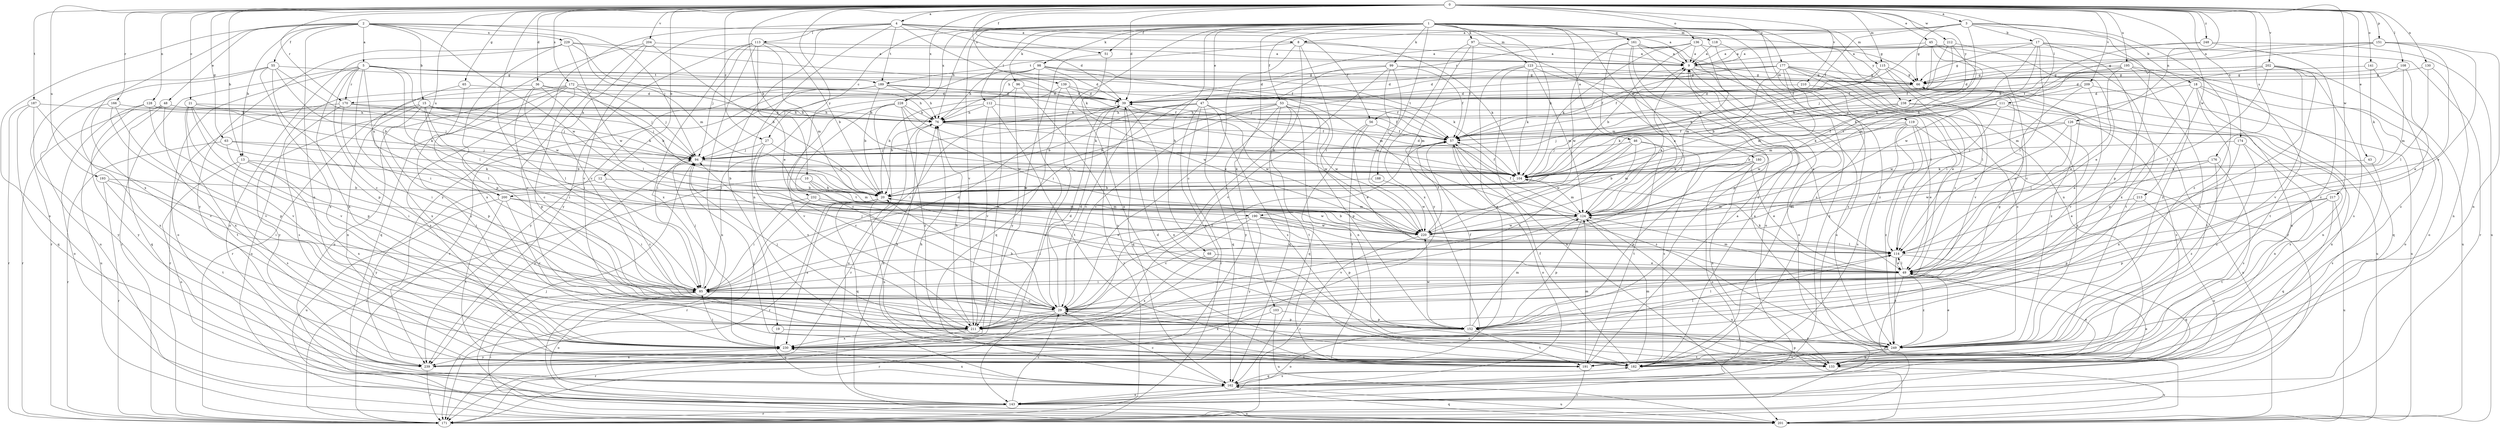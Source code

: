 strict digraph  {
0;
1;
2;
3;
4;
5;
8;
9;
10;
12;
13;
15;
17;
18;
19;
20;
21;
27;
29;
36;
39;
43;
45;
46;
47;
48;
49;
51;
53;
55;
56;
57;
63;
65;
66;
68;
76;
85;
94;
96;
97;
98;
99;
103;
104;
108;
111;
112;
113;
114;
115;
118;
119;
123;
124;
126;
128;
130;
133;
136;
139;
141;
143;
151;
152;
161;
162;
166;
170;
171;
172;
174;
176;
177;
180;
182;
187;
188;
189;
190;
191;
193;
195;
200;
201;
202;
204;
209;
210;
211;
212;
213;
217;
220;
228;
229;
230;
232;
238;
239;
248;
249;
0 -> 3  [label=a];
0 -> 4  [label=a];
0 -> 10  [label=b];
0 -> 12  [label=b];
0 -> 13  [label=b];
0 -> 21  [label=c];
0 -> 27  [label=c];
0 -> 36  [label=d];
0 -> 39  [label=d];
0 -> 43  [label=e];
0 -> 45  [label=e];
0 -> 51  [label=f];
0 -> 63  [label=g];
0 -> 65  [label=g];
0 -> 85  [label=i];
0 -> 108  [label=l];
0 -> 111  [label=l];
0 -> 115  [label=m];
0 -> 126  [label=n];
0 -> 128  [label=n];
0 -> 130  [label=n];
0 -> 136  [label=o];
0 -> 139  [label=o];
0 -> 141  [label=o];
0 -> 151  [label=p];
0 -> 166  [label=r];
0 -> 170  [label=r];
0 -> 172  [label=s];
0 -> 174  [label=s];
0 -> 176  [label=s];
0 -> 177  [label=s];
0 -> 187  [label=t];
0 -> 193  [label=u];
0 -> 195  [label=u];
0 -> 200  [label=u];
0 -> 202  [label=v];
0 -> 204  [label=v];
0 -> 209  [label=v];
0 -> 210  [label=v];
0 -> 212  [label=w];
0 -> 213  [label=w];
0 -> 217  [label=w];
0 -> 228  [label=x];
0 -> 232  [label=y];
0 -> 238  [label=y];
0 -> 248  [label=z];
1 -> 27  [label=c];
1 -> 29  [label=c];
1 -> 46  [label=e];
1 -> 47  [label=e];
1 -> 51  [label=f];
1 -> 53  [label=f];
1 -> 68  [label=h];
1 -> 76  [label=h];
1 -> 96  [label=k];
1 -> 97  [label=k];
1 -> 98  [label=k];
1 -> 99  [label=k];
1 -> 103  [label=k];
1 -> 104  [label=k];
1 -> 112  [label=l];
1 -> 115  [label=m];
1 -> 118  [label=m];
1 -> 119  [label=m];
1 -> 123  [label=m];
1 -> 133  [label=n];
1 -> 161  [label=q];
1 -> 180  [label=s];
1 -> 182  [label=s];
1 -> 188  [label=t];
1 -> 211  [label=v];
1 -> 228  [label=x];
1 -> 238  [label=y];
2 -> 5  [label=a];
2 -> 13  [label=b];
2 -> 15  [label=b];
2 -> 48  [label=e];
2 -> 55  [label=f];
2 -> 66  [label=g];
2 -> 94  [label=j];
2 -> 124  [label=m];
2 -> 133  [label=n];
2 -> 143  [label=o];
2 -> 220  [label=w];
2 -> 229  [label=x];
2 -> 230  [label=x];
3 -> 8  [label=a];
3 -> 17  [label=b];
3 -> 18  [label=b];
3 -> 56  [label=f];
3 -> 66  [label=g];
3 -> 152  [label=p];
3 -> 170  [label=r];
3 -> 200  [label=u];
3 -> 249  [label=z];
4 -> 8  [label=a];
4 -> 9  [label=a];
4 -> 19  [label=b];
4 -> 39  [label=d];
4 -> 56  [label=f];
4 -> 104  [label=k];
4 -> 113  [label=l];
4 -> 133  [label=n];
4 -> 189  [label=t];
4 -> 211  [label=v];
4 -> 239  [label=y];
5 -> 29  [label=c];
5 -> 57  [label=f];
5 -> 66  [label=g];
5 -> 85  [label=i];
5 -> 114  [label=l];
5 -> 143  [label=o];
5 -> 170  [label=r];
5 -> 171  [label=r];
5 -> 189  [label=t];
5 -> 200  [label=u];
5 -> 220  [label=w];
5 -> 230  [label=x];
8 -> 9  [label=a];
8 -> 29  [label=c];
8 -> 104  [label=k];
8 -> 114  [label=l];
8 -> 189  [label=t];
8 -> 211  [label=v];
9 -> 66  [label=g];
9 -> 143  [label=o];
9 -> 249  [label=z];
10 -> 20  [label=b];
10 -> 124  [label=m];
10 -> 171  [label=r];
10 -> 190  [label=t];
12 -> 20  [label=b];
12 -> 29  [label=c];
12 -> 239  [label=y];
13 -> 85  [label=i];
13 -> 104  [label=k];
13 -> 143  [label=o];
13 -> 182  [label=s];
13 -> 230  [label=x];
15 -> 76  [label=h];
15 -> 85  [label=i];
15 -> 94  [label=j];
15 -> 104  [label=k];
15 -> 114  [label=l];
15 -> 133  [label=n];
15 -> 152  [label=p];
15 -> 239  [label=y];
17 -> 9  [label=a];
17 -> 66  [label=g];
17 -> 114  [label=l];
17 -> 171  [label=r];
17 -> 190  [label=t];
17 -> 220  [label=w];
17 -> 230  [label=x];
17 -> 249  [label=z];
18 -> 39  [label=d];
18 -> 133  [label=n];
18 -> 143  [label=o];
18 -> 152  [label=p];
18 -> 162  [label=q];
18 -> 191  [label=t];
19 -> 162  [label=q];
19 -> 249  [label=z];
20 -> 124  [label=m];
20 -> 162  [label=q];
20 -> 171  [label=r];
20 -> 182  [label=s];
20 -> 230  [label=x];
21 -> 76  [label=h];
21 -> 94  [label=j];
21 -> 114  [label=l];
21 -> 152  [label=p];
21 -> 211  [label=v];
21 -> 230  [label=x];
27 -> 20  [label=b];
27 -> 29  [label=c];
27 -> 94  [label=j];
27 -> 211  [label=v];
29 -> 20  [label=b];
29 -> 39  [label=d];
29 -> 57  [label=f];
29 -> 85  [label=i];
29 -> 152  [label=p];
29 -> 171  [label=r];
29 -> 211  [label=v];
36 -> 29  [label=c];
36 -> 39  [label=d];
36 -> 85  [label=i];
36 -> 94  [label=j];
36 -> 114  [label=l];
36 -> 201  [label=u];
39 -> 76  [label=h];
39 -> 85  [label=i];
39 -> 133  [label=n];
39 -> 162  [label=q];
39 -> 171  [label=r];
39 -> 220  [label=w];
43 -> 104  [label=k];
43 -> 182  [label=s];
45 -> 9  [label=a];
45 -> 29  [label=c];
45 -> 57  [label=f];
45 -> 104  [label=k];
45 -> 124  [label=m];
45 -> 191  [label=t];
46 -> 29  [label=c];
46 -> 94  [label=j];
46 -> 124  [label=m];
46 -> 182  [label=s];
46 -> 191  [label=t];
46 -> 220  [label=w];
47 -> 20  [label=b];
47 -> 29  [label=c];
47 -> 76  [label=h];
47 -> 162  [label=q];
47 -> 171  [label=r];
47 -> 182  [label=s];
47 -> 220  [label=w];
47 -> 230  [label=x];
48 -> 76  [label=h];
48 -> 162  [label=q];
48 -> 171  [label=r];
48 -> 191  [label=t];
48 -> 201  [label=u];
49 -> 85  [label=i];
49 -> 94  [label=j];
49 -> 104  [label=k];
49 -> 114  [label=l];
49 -> 124  [label=m];
49 -> 171  [label=r];
49 -> 249  [label=z];
51 -> 133  [label=n];
51 -> 211  [label=v];
53 -> 20  [label=b];
53 -> 29  [label=c];
53 -> 76  [label=h];
53 -> 133  [label=n];
53 -> 152  [label=p];
53 -> 162  [label=q];
53 -> 191  [label=t];
53 -> 220  [label=w];
53 -> 239  [label=y];
55 -> 20  [label=b];
55 -> 66  [label=g];
55 -> 94  [label=j];
55 -> 152  [label=p];
55 -> 171  [label=r];
55 -> 201  [label=u];
55 -> 230  [label=x];
56 -> 49  [label=e];
56 -> 57  [label=f];
56 -> 162  [label=q];
56 -> 191  [label=t];
57 -> 94  [label=j];
57 -> 143  [label=o];
57 -> 249  [label=z];
63 -> 20  [label=b];
63 -> 85  [label=i];
63 -> 94  [label=j];
63 -> 171  [label=r];
65 -> 39  [label=d];
65 -> 230  [label=x];
65 -> 249  [label=z];
66 -> 39  [label=d];
66 -> 201  [label=u];
66 -> 249  [label=z];
68 -> 49  [label=e];
68 -> 230  [label=x];
76 -> 57  [label=f];
76 -> 104  [label=k];
76 -> 171  [label=r];
85 -> 29  [label=c];
85 -> 39  [label=d];
85 -> 94  [label=j];
85 -> 143  [label=o];
85 -> 171  [label=r];
94 -> 104  [label=k];
94 -> 239  [label=y];
96 -> 39  [label=d];
96 -> 85  [label=i];
96 -> 182  [label=s];
96 -> 239  [label=y];
97 -> 9  [label=a];
97 -> 57  [label=f];
97 -> 230  [label=x];
97 -> 239  [label=y];
97 -> 249  [label=z];
98 -> 39  [label=d];
98 -> 66  [label=g];
98 -> 76  [label=h];
98 -> 94  [label=j];
98 -> 104  [label=k];
98 -> 124  [label=m];
98 -> 143  [label=o];
98 -> 230  [label=x];
99 -> 39  [label=d];
99 -> 57  [label=f];
99 -> 66  [label=g];
99 -> 85  [label=i];
99 -> 124  [label=m];
99 -> 211  [label=v];
99 -> 220  [label=w];
103 -> 152  [label=p];
103 -> 201  [label=u];
103 -> 230  [label=x];
104 -> 20  [label=b];
104 -> 39  [label=d];
104 -> 57  [label=f];
104 -> 124  [label=m];
108 -> 39  [label=d];
108 -> 49  [label=e];
108 -> 66  [label=g];
108 -> 124  [label=m];
111 -> 49  [label=e];
111 -> 76  [label=h];
111 -> 104  [label=k];
111 -> 133  [label=n];
111 -> 220  [label=w];
112 -> 20  [label=b];
112 -> 57  [label=f];
112 -> 76  [label=h];
112 -> 191  [label=t];
112 -> 211  [label=v];
113 -> 9  [label=a];
113 -> 20  [label=b];
113 -> 49  [label=e];
113 -> 94  [label=j];
113 -> 124  [label=m];
113 -> 201  [label=u];
113 -> 230  [label=x];
113 -> 239  [label=y];
114 -> 49  [label=e];
114 -> 162  [label=q];
114 -> 249  [label=z];
115 -> 57  [label=f];
115 -> 66  [label=g];
115 -> 104  [label=k];
115 -> 114  [label=l];
115 -> 211  [label=v];
118 -> 9  [label=a];
118 -> 162  [label=q];
118 -> 182  [label=s];
119 -> 49  [label=e];
119 -> 57  [label=f];
119 -> 94  [label=j];
119 -> 114  [label=l];
119 -> 182  [label=s];
119 -> 201  [label=u];
119 -> 249  [label=z];
123 -> 39  [label=d];
123 -> 49  [label=e];
123 -> 66  [label=g];
123 -> 104  [label=k];
123 -> 124  [label=m];
123 -> 201  [label=u];
123 -> 230  [label=x];
124 -> 9  [label=a];
124 -> 57  [label=f];
124 -> 152  [label=p];
124 -> 201  [label=u];
124 -> 211  [label=v];
124 -> 220  [label=w];
126 -> 20  [label=b];
126 -> 57  [label=f];
126 -> 114  [label=l];
126 -> 133  [label=n];
126 -> 182  [label=s];
126 -> 220  [label=w];
128 -> 76  [label=h];
128 -> 104  [label=k];
128 -> 143  [label=o];
128 -> 211  [label=v];
128 -> 239  [label=y];
130 -> 66  [label=g];
130 -> 114  [label=l];
130 -> 133  [label=n];
133 -> 29  [label=c];
133 -> 49  [label=e];
133 -> 94  [label=j];
133 -> 152  [label=p];
133 -> 201  [label=u];
136 -> 9  [label=a];
136 -> 20  [label=b];
136 -> 76  [label=h];
136 -> 104  [label=k];
136 -> 124  [label=m];
136 -> 171  [label=r];
139 -> 20  [label=b];
139 -> 39  [label=d];
139 -> 57  [label=f];
139 -> 162  [label=q];
139 -> 220  [label=w];
141 -> 66  [label=g];
141 -> 104  [label=k];
141 -> 249  [label=z];
143 -> 29  [label=c];
143 -> 76  [label=h];
143 -> 171  [label=r];
143 -> 201  [label=u];
151 -> 9  [label=a];
151 -> 49  [label=e];
151 -> 57  [label=f];
151 -> 66  [label=g];
151 -> 85  [label=i];
151 -> 133  [label=n];
152 -> 57  [label=f];
152 -> 114  [label=l];
152 -> 124  [label=m];
152 -> 143  [label=o];
152 -> 191  [label=t];
152 -> 220  [label=w];
152 -> 249  [label=z];
161 -> 9  [label=a];
161 -> 85  [label=i];
161 -> 124  [label=m];
161 -> 143  [label=o];
161 -> 152  [label=p];
161 -> 201  [label=u];
161 -> 220  [label=w];
161 -> 249  [label=z];
162 -> 29  [label=c];
162 -> 49  [label=e];
162 -> 143  [label=o];
162 -> 182  [label=s];
162 -> 201  [label=u];
162 -> 230  [label=x];
166 -> 76  [label=h];
166 -> 152  [label=p];
166 -> 211  [label=v];
166 -> 230  [label=x];
170 -> 76  [label=h];
170 -> 85  [label=i];
170 -> 94  [label=j];
170 -> 171  [label=r];
170 -> 182  [label=s];
172 -> 20  [label=b];
172 -> 39  [label=d];
172 -> 76  [label=h];
172 -> 94  [label=j];
172 -> 143  [label=o];
172 -> 152  [label=p];
172 -> 162  [label=q];
172 -> 171  [label=r];
172 -> 182  [label=s];
174 -> 94  [label=j];
174 -> 133  [label=n];
174 -> 230  [label=x];
174 -> 249  [label=z];
176 -> 49  [label=e];
176 -> 104  [label=k];
176 -> 182  [label=s];
176 -> 220  [label=w];
176 -> 249  [label=z];
177 -> 20  [label=b];
177 -> 29  [label=c];
177 -> 39  [label=d];
177 -> 49  [label=e];
177 -> 57  [label=f];
177 -> 66  [label=g];
177 -> 94  [label=j];
177 -> 114  [label=l];
177 -> 124  [label=m];
177 -> 249  [label=z];
180 -> 20  [label=b];
180 -> 49  [label=e];
180 -> 104  [label=k];
180 -> 133  [label=n];
180 -> 143  [label=o];
180 -> 152  [label=p];
182 -> 9  [label=a];
182 -> 39  [label=d];
182 -> 57  [label=f];
182 -> 76  [label=h];
182 -> 124  [label=m];
182 -> 162  [label=q];
187 -> 76  [label=h];
187 -> 162  [label=q];
187 -> 171  [label=r];
187 -> 211  [label=v];
187 -> 239  [label=y];
188 -> 20  [label=b];
188 -> 220  [label=w];
189 -> 20  [label=b];
189 -> 39  [label=d];
189 -> 57  [label=f];
189 -> 76  [label=h];
189 -> 85  [label=i];
189 -> 171  [label=r];
189 -> 239  [label=y];
190 -> 29  [label=c];
190 -> 85  [label=i];
190 -> 114  [label=l];
190 -> 152  [label=p];
190 -> 220  [label=w];
190 -> 239  [label=y];
191 -> 9  [label=a];
191 -> 76  [label=h];
191 -> 124  [label=m];
191 -> 171  [label=r];
193 -> 20  [label=b];
193 -> 85  [label=i];
193 -> 171  [label=r];
193 -> 191  [label=t];
195 -> 39  [label=d];
195 -> 49  [label=e];
195 -> 66  [label=g];
195 -> 104  [label=k];
195 -> 143  [label=o];
195 -> 191  [label=t];
195 -> 249  [label=z];
200 -> 85  [label=i];
200 -> 124  [label=m];
200 -> 191  [label=t];
200 -> 201  [label=u];
200 -> 211  [label=v];
201 -> 85  [label=i];
201 -> 94  [label=j];
201 -> 162  [label=q];
202 -> 29  [label=c];
202 -> 66  [label=g];
202 -> 76  [label=h];
202 -> 114  [label=l];
202 -> 124  [label=m];
202 -> 182  [label=s];
202 -> 201  [label=u];
202 -> 211  [label=v];
204 -> 9  [label=a];
204 -> 20  [label=b];
204 -> 29  [label=c];
204 -> 211  [label=v];
204 -> 230  [label=x];
209 -> 39  [label=d];
209 -> 49  [label=e];
209 -> 124  [label=m];
209 -> 201  [label=u];
209 -> 211  [label=v];
210 -> 39  [label=d];
210 -> 114  [label=l];
211 -> 39  [label=d];
211 -> 66  [label=g];
211 -> 76  [label=h];
211 -> 94  [label=j];
211 -> 171  [label=r];
211 -> 230  [label=x];
212 -> 9  [label=a];
212 -> 49  [label=e];
212 -> 57  [label=f];
212 -> 94  [label=j];
212 -> 104  [label=k];
213 -> 124  [label=m];
213 -> 143  [label=o];
213 -> 152  [label=p];
217 -> 124  [label=m];
217 -> 152  [label=p];
217 -> 162  [label=q];
217 -> 191  [label=t];
217 -> 201  [label=u];
220 -> 9  [label=a];
220 -> 20  [label=b];
220 -> 57  [label=f];
220 -> 114  [label=l];
220 -> 171  [label=r];
228 -> 29  [label=c];
228 -> 76  [label=h];
228 -> 104  [label=k];
228 -> 201  [label=u];
228 -> 211  [label=v];
228 -> 220  [label=w];
228 -> 249  [label=z];
229 -> 9  [label=a];
229 -> 57  [label=f];
229 -> 104  [label=k];
229 -> 143  [label=o];
229 -> 152  [label=p];
229 -> 220  [label=w];
229 -> 239  [label=y];
230 -> 85  [label=i];
230 -> 114  [label=l];
230 -> 182  [label=s];
230 -> 239  [label=y];
232 -> 49  [label=e];
232 -> 85  [label=i];
232 -> 124  [label=m];
232 -> 171  [label=r];
232 -> 220  [label=w];
238 -> 76  [label=h];
238 -> 104  [label=k];
238 -> 182  [label=s];
238 -> 220  [label=w];
238 -> 249  [label=z];
239 -> 171  [label=r];
239 -> 230  [label=x];
248 -> 9  [label=a];
248 -> 57  [label=f];
248 -> 201  [label=u];
248 -> 249  [label=z];
249 -> 49  [label=e];
249 -> 133  [label=n];
249 -> 182  [label=s];
249 -> 191  [label=t];
}
